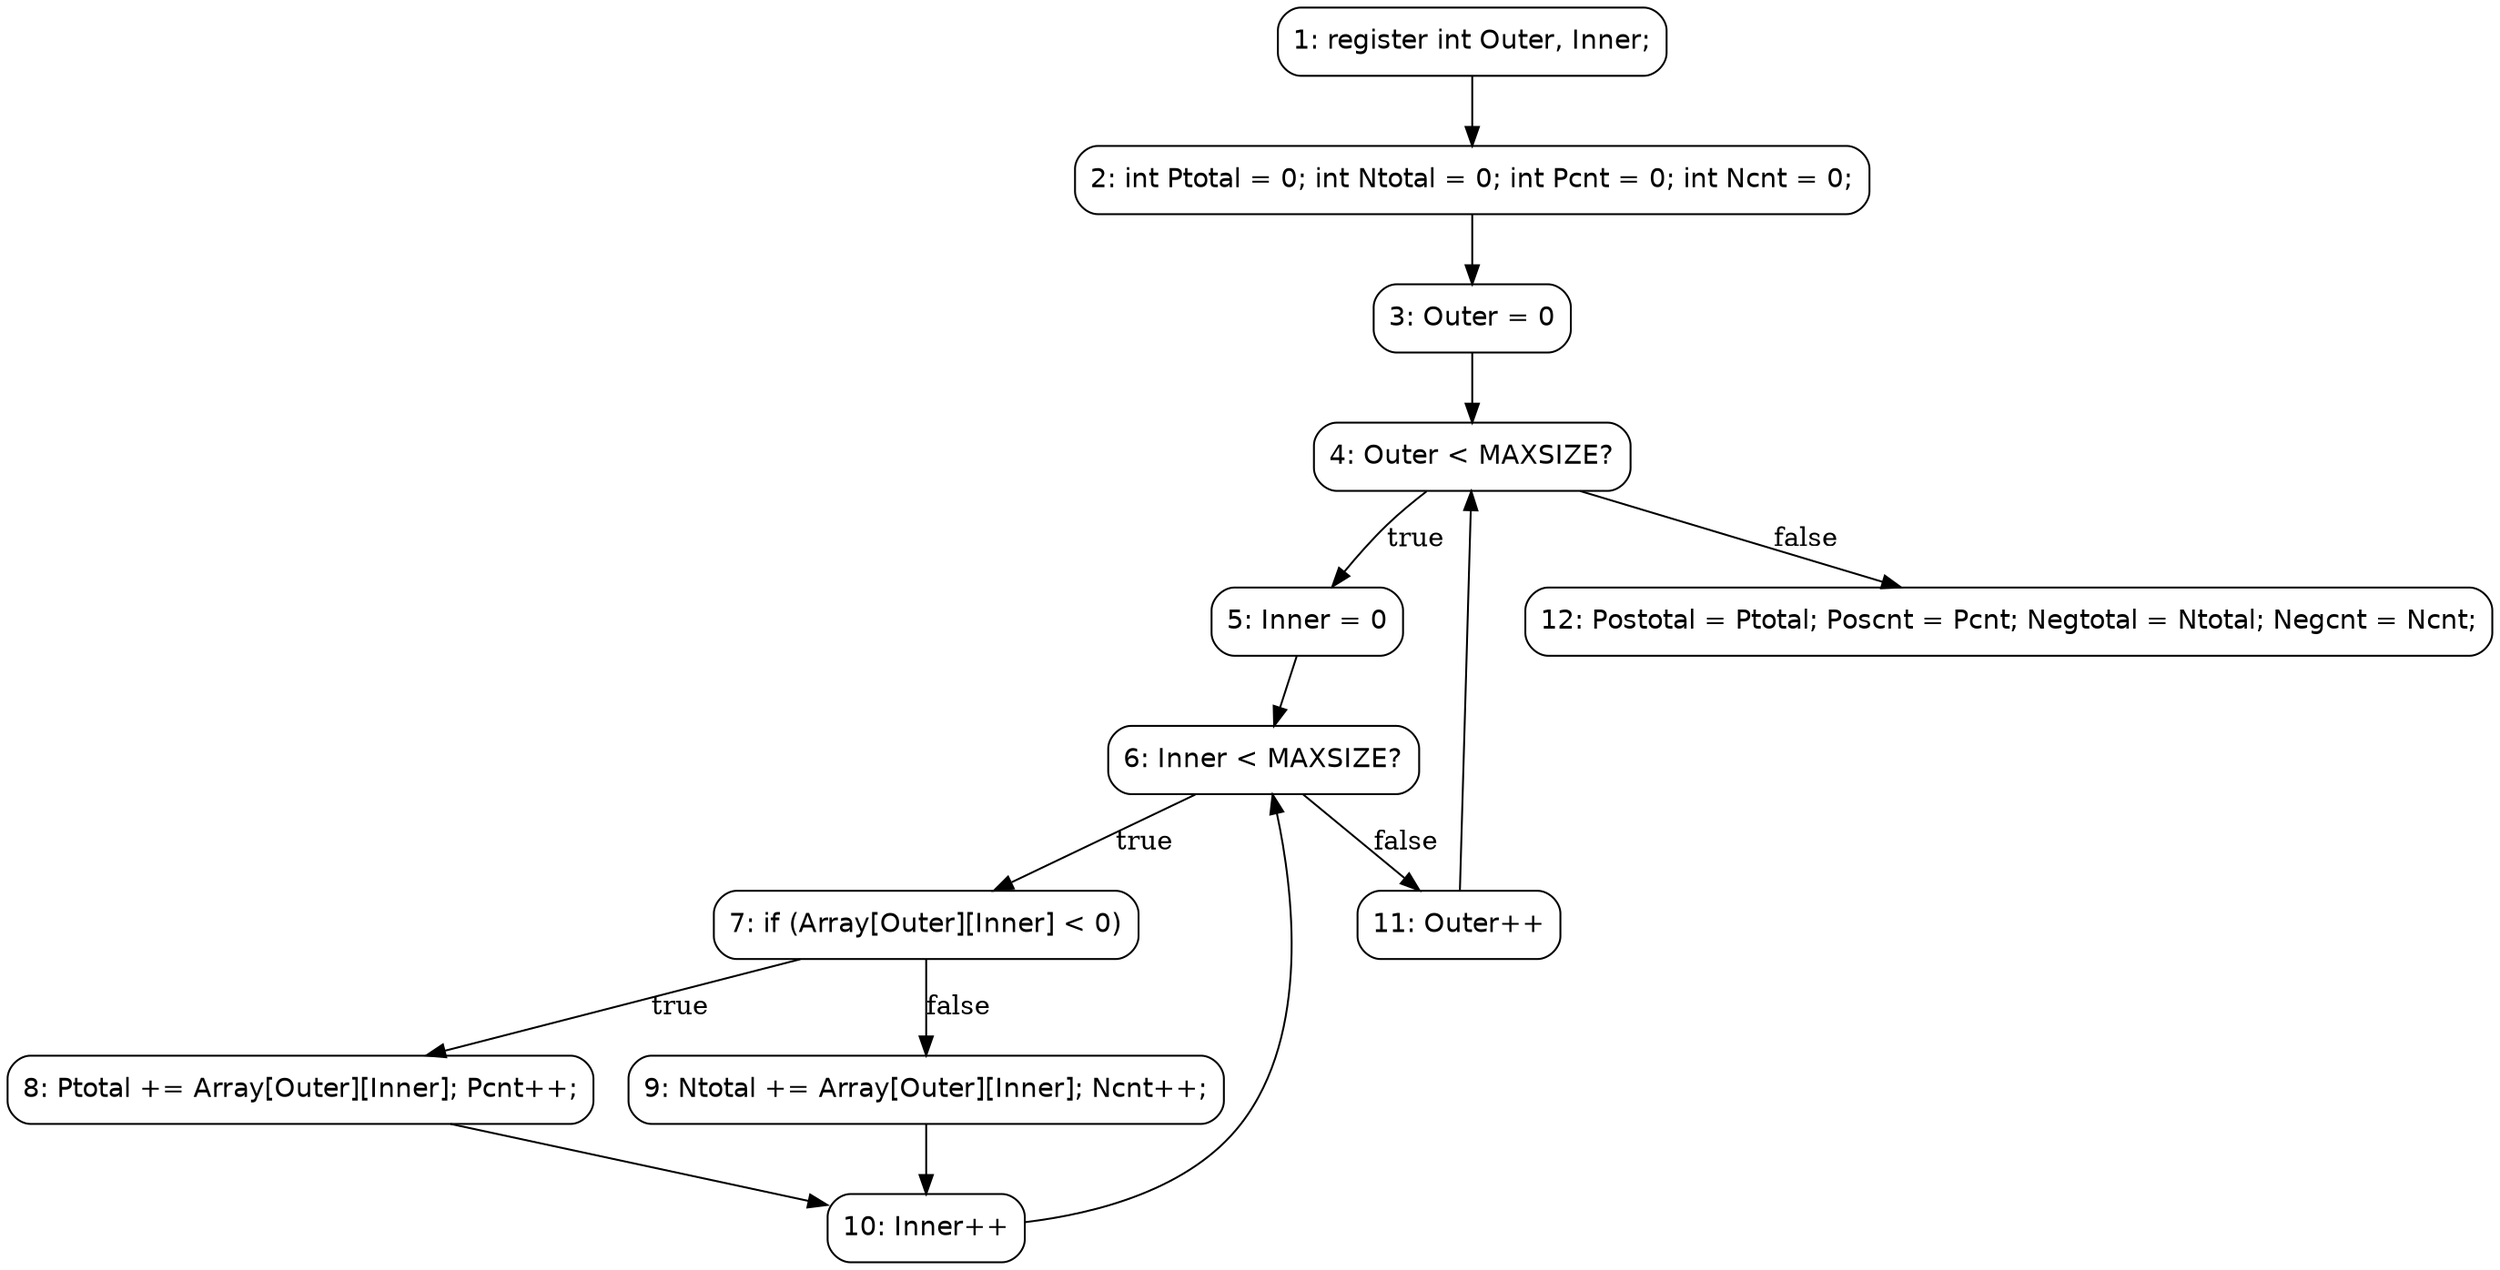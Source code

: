 digraph Sum_CFG {
    node [shape=box, style=rounded, fontname="Helvetica"];
    N1 [label="1: register int Outer, Inner;"];
    N2 [label="2: int Ptotal = 0; int Ntotal = 0; int Pcnt = 0; int Ncnt = 0;"];
    N3 [label="3: Outer = 0"];
    N4 [label="4: Outer < MAXSIZE?"];
    N5 [label="5: Inner = 0"];
    N6 [label="6: Inner < MAXSIZE?"];
    N7 [label="7: if (Array[Outer][Inner] < 0)"];
    N8 [label="8: Ptotal += Array[Outer][Inner]; Pcnt++;"];
    N9 [label="9: Ntotal += Array[Outer][Inner]; Ncnt++;"];
    N10 [label="10: Inner++"];
    N11 [label="11: Outer++"];
    N12 [label="12: Postotal = Ptotal; Poscnt = Pcnt; Negtotal = Ntotal; Negcnt = Ncnt;"];
    N1 -> N2;
    N2 -> N3;
    N3 -> N4;
    N4 -> N5 [label="true"];
    N4 -> N12 [label="false"];
    N5 -> N6;
    N6 -> N7 [label="true"];
    N6 -> N11 [label="false"];
    N7 -> N8 [label="true"];
    N7 -> N9 [label="false"];
    N8 -> N10;
    N9 -> N10;
    N10 -> N6;
    N11 -> N4;
}